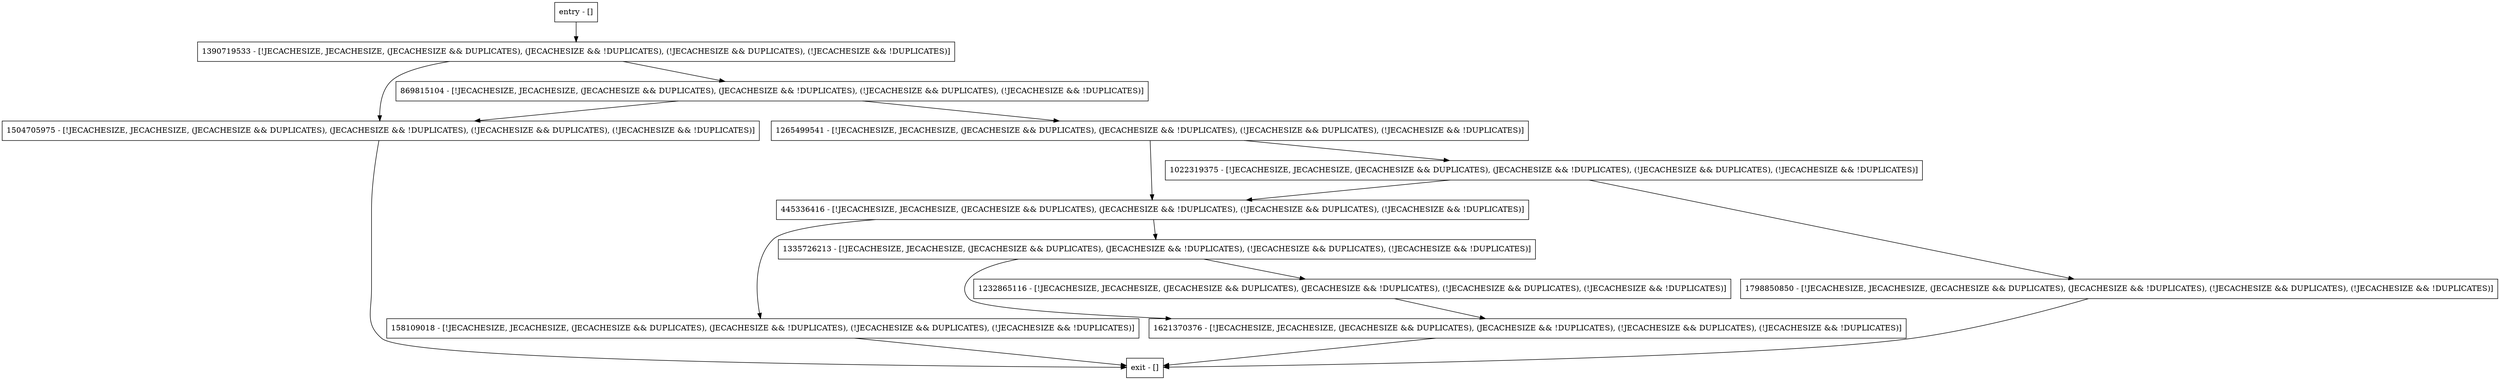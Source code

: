 digraph maybeCountObsoleteLSN {
node [shape=record];
158109018 [label="158109018 - [!JECACHESIZE, JECACHESIZE, (JECACHESIZE && DUPLICATES), (JECACHESIZE && !DUPLICATES), (!JECACHESIZE && DUPLICATES), (!JECACHESIZE && !DUPLICATES)]"];
869815104 [label="869815104 - [!JECACHESIZE, JECACHESIZE, (JECACHESIZE && DUPLICATES), (JECACHESIZE && !DUPLICATES), (!JECACHESIZE && DUPLICATES), (!JECACHESIZE && !DUPLICATES)]"];
1621370376 [label="1621370376 - [!JECACHESIZE, JECACHESIZE, (JECACHESIZE && DUPLICATES), (JECACHESIZE && !DUPLICATES), (!JECACHESIZE && DUPLICATES), (!JECACHESIZE && !DUPLICATES)]"];
445336416 [label="445336416 - [!JECACHESIZE, JECACHESIZE, (JECACHESIZE && DUPLICATES), (JECACHESIZE && !DUPLICATES), (!JECACHESIZE && DUPLICATES), (!JECACHESIZE && !DUPLICATES)]"];
1390719533 [label="1390719533 - [!JECACHESIZE, JECACHESIZE, (JECACHESIZE && DUPLICATES), (JECACHESIZE && !DUPLICATES), (!JECACHESIZE && DUPLICATES), (!JECACHESIZE && !DUPLICATES)]"];
1504705975 [label="1504705975 - [!JECACHESIZE, JECACHESIZE, (JECACHESIZE && DUPLICATES), (JECACHESIZE && !DUPLICATES), (!JECACHESIZE && DUPLICATES), (!JECACHESIZE && !DUPLICATES)]"];
1265499541 [label="1265499541 - [!JECACHESIZE, JECACHESIZE, (JECACHESIZE && DUPLICATES), (JECACHESIZE && !DUPLICATES), (!JECACHESIZE && DUPLICATES), (!JECACHESIZE && !DUPLICATES)]"];
entry [label="entry - []"];
exit [label="exit - []"];
1798850850 [label="1798850850 - [!JECACHESIZE, JECACHESIZE, (JECACHESIZE && DUPLICATES), (JECACHESIZE && !DUPLICATES), (!JECACHESIZE && DUPLICATES), (!JECACHESIZE && !DUPLICATES)]"];
1335726213 [label="1335726213 - [!JECACHESIZE, JECACHESIZE, (JECACHESIZE && DUPLICATES), (JECACHESIZE && !DUPLICATES), (!JECACHESIZE && DUPLICATES), (!JECACHESIZE && !DUPLICATES)]"];
1232865116 [label="1232865116 - [!JECACHESIZE, JECACHESIZE, (JECACHESIZE && DUPLICATES), (JECACHESIZE && !DUPLICATES), (!JECACHESIZE && DUPLICATES), (!JECACHESIZE && !DUPLICATES)]"];
1022319375 [label="1022319375 - [!JECACHESIZE, JECACHESIZE, (JECACHESIZE && DUPLICATES), (JECACHESIZE && !DUPLICATES), (!JECACHESIZE && DUPLICATES), (!JECACHESIZE && !DUPLICATES)]"];
entry;
exit;
158109018 -> exit;
869815104 -> 1504705975;
869815104 -> 1265499541;
1621370376 -> exit;
445336416 -> 158109018;
445336416 -> 1335726213;
1390719533 -> 869815104;
1390719533 -> 1504705975;
1504705975 -> exit;
1265499541 -> 445336416;
1265499541 -> 1022319375;
entry -> 1390719533;
1798850850 -> exit;
1335726213 -> 1621370376;
1335726213 -> 1232865116;
1232865116 -> 1621370376;
1022319375 -> 445336416;
1022319375 -> 1798850850;
}
